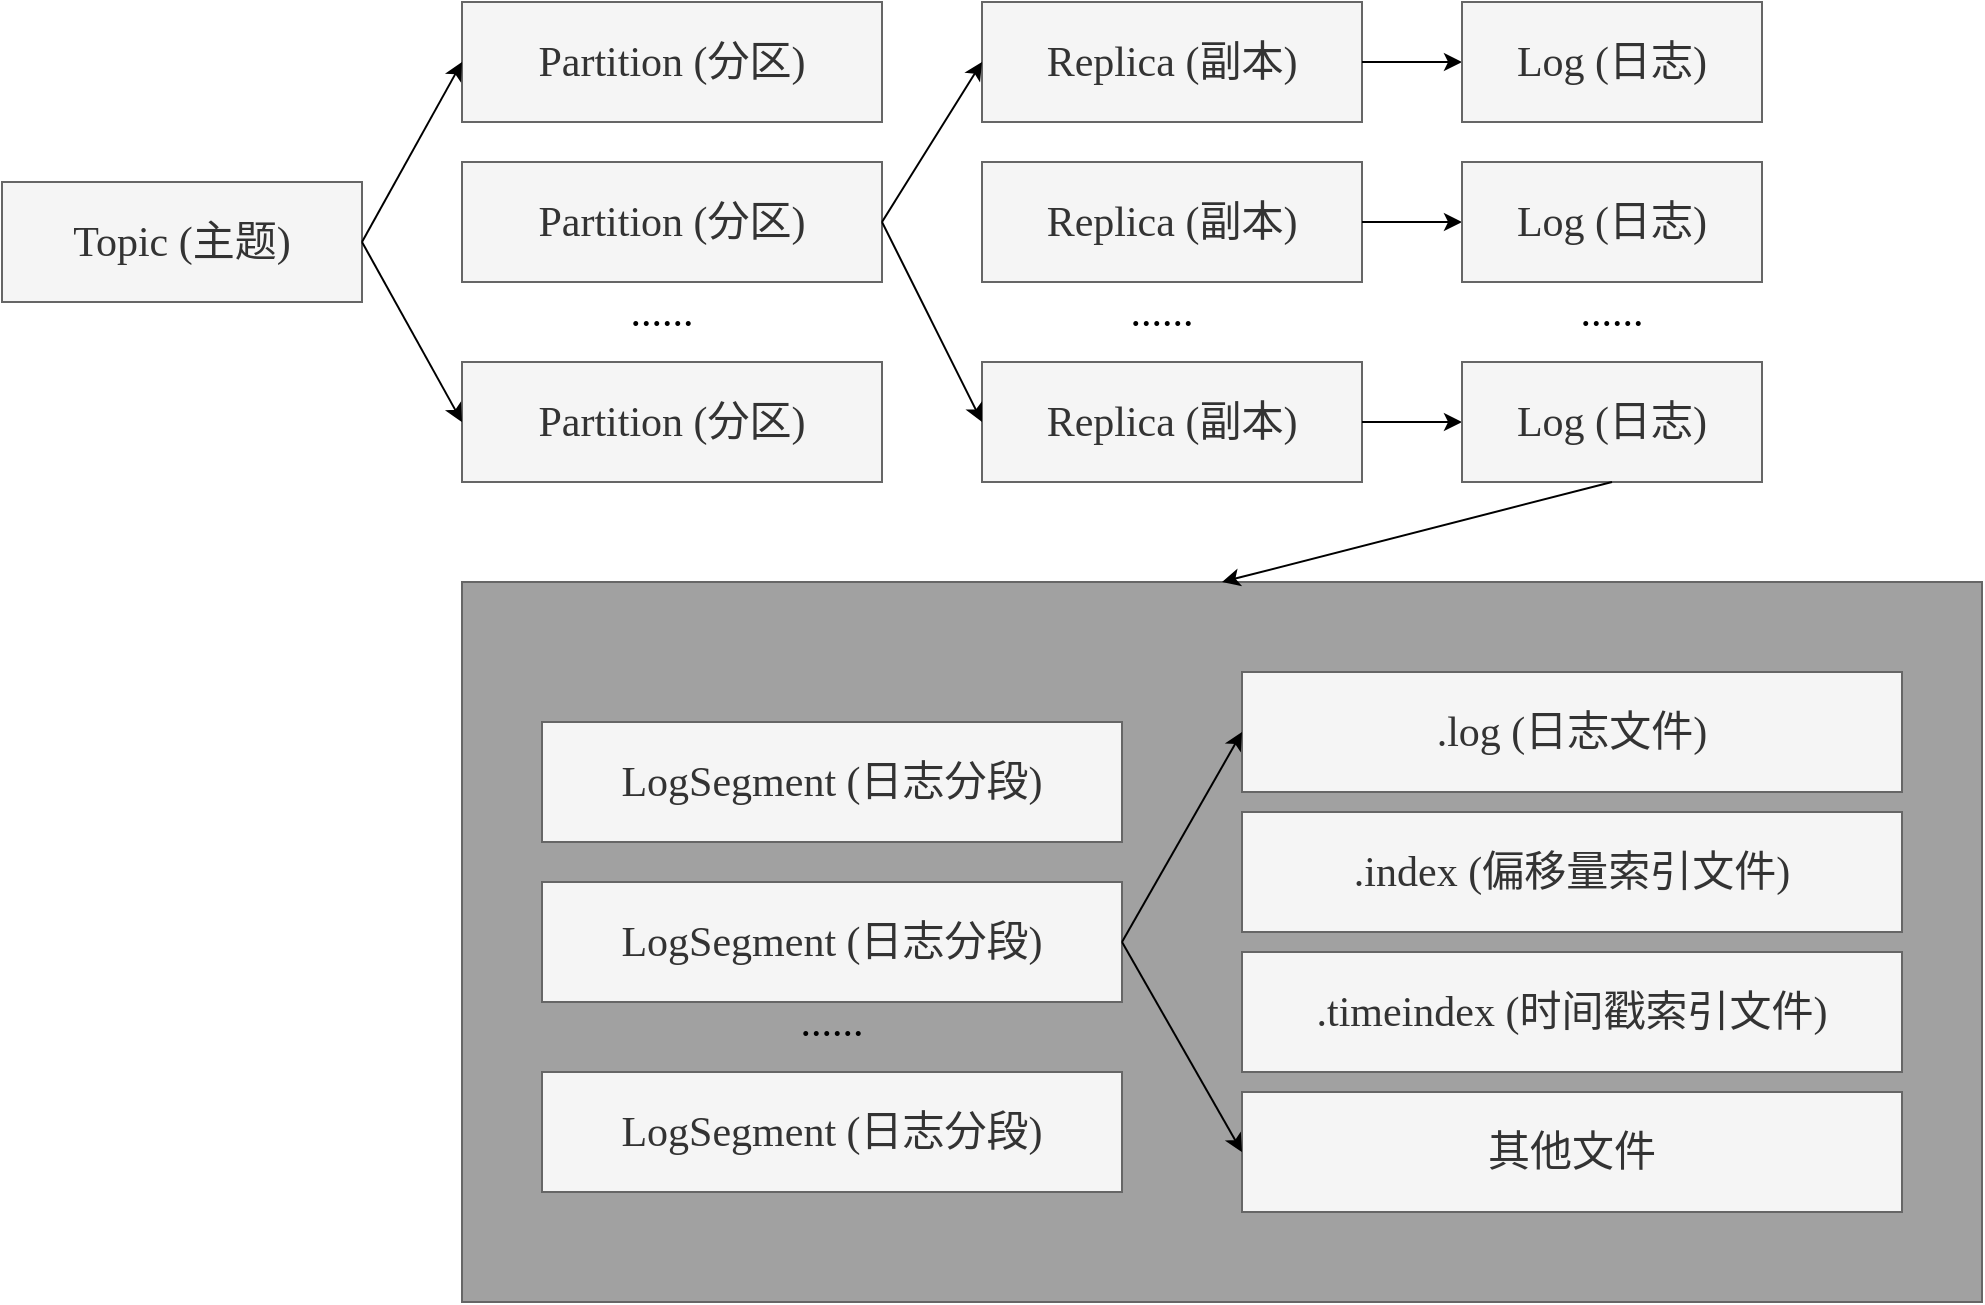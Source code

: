 <mxfile version="14.6.13" type="device"><diagram id="lFYnazPETv4EstHHM5aQ" name="第 1 页"><mxGraphModel dx="946" dy="597" grid="1" gridSize="10" guides="1" tooltips="1" connect="1" arrows="1" fold="1" page="1" pageScale="1" pageWidth="827" pageHeight="1169" math="0" shadow="0"><root><mxCell id="0"/><mxCell id="1" parent="0"/><mxCell id="DKX9pfjvhM-oK01GESbw-34" value="" style="rounded=0;whiteSpace=wrap;html=1;fontFamily=Comic Sans MS;fontSize=21;strokeColor=#666666;fontColor=#333333;fillColor=#A1A1A1;" vertex="1" parent="1"><mxGeometry x="260" y="380" width="760" height="360" as="geometry"/></mxCell><mxCell id="DKX9pfjvhM-oK01GESbw-1" value="Topic (主题)" style="rounded=0;whiteSpace=wrap;html=1;fillColor=#f5f5f5;strokeColor=#666666;fontColor=#333333;fontFamily=Comic Sans MS;fontSize=21;" vertex="1" parent="1"><mxGeometry x="30" y="180" width="180" height="60" as="geometry"/></mxCell><mxCell id="DKX9pfjvhM-oK01GESbw-3" value="Partition&amp;nbsp;(分区)" style="rounded=0;whiteSpace=wrap;html=1;fillColor=#f5f5f5;strokeColor=#666666;fontColor=#333333;fontFamily=Comic Sans MS;fontSize=21;" vertex="1" parent="1"><mxGeometry x="260" y="90" width="210" height="60" as="geometry"/></mxCell><mxCell id="DKX9pfjvhM-oK01GESbw-4" value="Replica (副本)" style="rounded=0;whiteSpace=wrap;html=1;fillColor=#f5f5f5;strokeColor=#666666;fontColor=#333333;fontFamily=Comic Sans MS;fontSize=21;" vertex="1" parent="1"><mxGeometry x="520" y="90" width="190" height="60" as="geometry"/></mxCell><mxCell id="DKX9pfjvhM-oK01GESbw-6" value="LogSegment (日志分段)" style="rounded=0;whiteSpace=wrap;html=1;fillColor=#f5f5f5;strokeColor=#666666;fontColor=#333333;fontFamily=Comic Sans MS;fontSize=21;" vertex="1" parent="1"><mxGeometry x="300" y="450" width="290" height="60" as="geometry"/></mxCell><mxCell id="DKX9pfjvhM-oK01GESbw-7" value="" style="endArrow=classic;html=1;fontFamily=Comic Sans MS;fontSize=21;entryX=0;entryY=0.5;entryDx=0;entryDy=0;exitX=1;exitY=0.5;exitDx=0;exitDy=0;" edge="1" parent="1" source="DKX9pfjvhM-oK01GESbw-1" target="DKX9pfjvhM-oK01GESbw-3"><mxGeometry width="50" height="50" relative="1" as="geometry"><mxPoint x="120" y="380" as="sourcePoint"/><mxPoint x="170" y="330" as="targetPoint"/></mxGeometry></mxCell><mxCell id="DKX9pfjvhM-oK01GESbw-8" value="Partition&amp;nbsp;(分区)" style="rounded=0;whiteSpace=wrap;html=1;fillColor=#f5f5f5;strokeColor=#666666;fontColor=#333333;fontFamily=Comic Sans MS;fontSize=21;" vertex="1" parent="1"><mxGeometry x="260" y="170" width="210" height="60" as="geometry"/></mxCell><mxCell id="DKX9pfjvhM-oK01GESbw-9" value="Partition&amp;nbsp;(分区)" style="rounded=0;whiteSpace=wrap;html=1;fillColor=#f5f5f5;strokeColor=#666666;fontColor=#333333;fontFamily=Comic Sans MS;fontSize=21;" vertex="1" parent="1"><mxGeometry x="260" y="270" width="210" height="60" as="geometry"/></mxCell><mxCell id="DKX9pfjvhM-oK01GESbw-10" value="" style="endArrow=classic;html=1;fontFamily=Comic Sans MS;fontSize=21;entryX=0;entryY=0.5;entryDx=0;entryDy=0;exitX=1;exitY=0.5;exitDx=0;exitDy=0;" edge="1" parent="1" source="DKX9pfjvhM-oK01GESbw-1" target="DKX9pfjvhM-oK01GESbw-9"><mxGeometry width="50" height="50" relative="1" as="geometry"><mxPoint x="220" y="220" as="sourcePoint"/><mxPoint x="270" y="130" as="targetPoint"/></mxGeometry></mxCell><mxCell id="DKX9pfjvhM-oK01GESbw-11" value="......" style="text;html=1;strokeColor=none;fillColor=none;align=center;verticalAlign=middle;whiteSpace=wrap;rounded=0;fontFamily=Comic Sans MS;fontSize=21;" vertex="1" parent="1"><mxGeometry x="340" y="235" width="40" height="20" as="geometry"/></mxCell><mxCell id="DKX9pfjvhM-oK01GESbw-12" value="" style="endArrow=classic;html=1;fontFamily=Comic Sans MS;fontSize=21;exitX=1;exitY=0.5;exitDx=0;exitDy=0;entryX=0;entryY=0.5;entryDx=0;entryDy=0;" edge="1" parent="1" source="DKX9pfjvhM-oK01GESbw-8" target="DKX9pfjvhM-oK01GESbw-4"><mxGeometry width="50" height="50" relative="1" as="geometry"><mxPoint x="530" y="300" as="sourcePoint"/><mxPoint x="580" y="250" as="targetPoint"/></mxGeometry></mxCell><mxCell id="DKX9pfjvhM-oK01GESbw-13" value="Replica (副本)" style="rounded=0;whiteSpace=wrap;html=1;fillColor=#f5f5f5;strokeColor=#666666;fontColor=#333333;fontFamily=Comic Sans MS;fontSize=21;" vertex="1" parent="1"><mxGeometry x="520" y="170" width="190" height="60" as="geometry"/></mxCell><mxCell id="DKX9pfjvhM-oK01GESbw-14" value="Replica (副本)" style="rounded=0;whiteSpace=wrap;html=1;fillColor=#f5f5f5;strokeColor=#666666;fontColor=#333333;fontFamily=Comic Sans MS;fontSize=21;" vertex="1" parent="1"><mxGeometry x="520" y="270" width="190" height="60" as="geometry"/></mxCell><mxCell id="DKX9pfjvhM-oK01GESbw-15" value="......" style="text;html=1;strokeColor=none;fillColor=none;align=center;verticalAlign=middle;whiteSpace=wrap;rounded=0;fontFamily=Comic Sans MS;fontSize=21;" vertex="1" parent="1"><mxGeometry x="590" y="235" width="40" height="20" as="geometry"/></mxCell><mxCell id="DKX9pfjvhM-oK01GESbw-16" value="" style="endArrow=classic;html=1;fontFamily=Comic Sans MS;fontSize=21;entryX=0;entryY=0.5;entryDx=0;entryDy=0;exitX=1;exitY=0.5;exitDx=0;exitDy=0;" edge="1" parent="1" source="DKX9pfjvhM-oK01GESbw-8" target="DKX9pfjvhM-oK01GESbw-14"><mxGeometry width="50" height="50" relative="1" as="geometry"><mxPoint x="330" y="410" as="sourcePoint"/><mxPoint x="380" y="360" as="targetPoint"/></mxGeometry></mxCell><mxCell id="DKX9pfjvhM-oK01GESbw-17" value="" style="endArrow=classic;html=1;fontFamily=Comic Sans MS;fontSize=21;exitX=1;exitY=0.5;exitDx=0;exitDy=0;" edge="1" parent="1" source="DKX9pfjvhM-oK01GESbw-14"><mxGeometry width="50" height="50" relative="1" as="geometry"><mxPoint x="510" y="440" as="sourcePoint"/><mxPoint x="760" y="300" as="targetPoint"/></mxGeometry></mxCell><mxCell id="DKX9pfjvhM-oK01GESbw-18" value="Log (日志)" style="rounded=0;whiteSpace=wrap;html=1;fillColor=#f5f5f5;strokeColor=#666666;fontColor=#333333;fontFamily=Comic Sans MS;fontSize=21;" vertex="1" parent="1"><mxGeometry x="760" y="270" width="150" height="60" as="geometry"/></mxCell><mxCell id="DKX9pfjvhM-oK01GESbw-19" value="" style="endArrow=classic;html=1;fontFamily=Comic Sans MS;fontSize=21;exitX=1;exitY=0.5;exitDx=0;exitDy=0;" edge="1" parent="1"><mxGeometry width="50" height="50" relative="1" as="geometry"><mxPoint x="710" y="200" as="sourcePoint"/><mxPoint x="760" y="200" as="targetPoint"/></mxGeometry></mxCell><mxCell id="DKX9pfjvhM-oK01GESbw-20" value="Log (日志)" style="rounded=0;whiteSpace=wrap;html=1;fillColor=#f5f5f5;strokeColor=#666666;fontColor=#333333;fontFamily=Comic Sans MS;fontSize=21;" vertex="1" parent="1"><mxGeometry x="760" y="170" width="150" height="60" as="geometry"/></mxCell><mxCell id="DKX9pfjvhM-oK01GESbw-21" value="" style="endArrow=classic;html=1;fontFamily=Comic Sans MS;fontSize=21;exitX=1;exitY=0.5;exitDx=0;exitDy=0;" edge="1" parent="1"><mxGeometry width="50" height="50" relative="1" as="geometry"><mxPoint x="710" y="120" as="sourcePoint"/><mxPoint x="760" y="120" as="targetPoint"/></mxGeometry></mxCell><mxCell id="DKX9pfjvhM-oK01GESbw-22" value="Log (日志)" style="rounded=0;whiteSpace=wrap;html=1;fillColor=#f5f5f5;strokeColor=#666666;fontColor=#333333;fontFamily=Comic Sans MS;fontSize=21;" vertex="1" parent="1"><mxGeometry x="760" y="90" width="150" height="60" as="geometry"/></mxCell><mxCell id="DKX9pfjvhM-oK01GESbw-23" value="......" style="text;html=1;strokeColor=none;fillColor=none;align=center;verticalAlign=middle;whiteSpace=wrap;rounded=0;fontFamily=Comic Sans MS;fontSize=21;" vertex="1" parent="1"><mxGeometry x="815" y="235" width="40" height="20" as="geometry"/></mxCell><mxCell id="DKX9pfjvhM-oK01GESbw-24" value="LogSegment (日志分段)" style="rounded=0;whiteSpace=wrap;html=1;fillColor=#f5f5f5;strokeColor=#666666;fontColor=#333333;fontFamily=Comic Sans MS;fontSize=21;" vertex="1" parent="1"><mxGeometry x="300" y="530" width="290" height="60" as="geometry"/></mxCell><mxCell id="DKX9pfjvhM-oK01GESbw-25" value="LogSegment (日志分段)" style="rounded=0;whiteSpace=wrap;html=1;fillColor=#f5f5f5;strokeColor=#666666;fontColor=#333333;fontFamily=Comic Sans MS;fontSize=21;" vertex="1" parent="1"><mxGeometry x="300" y="625" width="290" height="60" as="geometry"/></mxCell><mxCell id="DKX9pfjvhM-oK01GESbw-26" value="......" style="text;html=1;strokeColor=none;fillColor=none;align=center;verticalAlign=middle;whiteSpace=wrap;rounded=0;fontFamily=Comic Sans MS;fontSize=21;" vertex="1" parent="1"><mxGeometry x="425" y="590" width="40" height="20" as="geometry"/></mxCell><mxCell id="DKX9pfjvhM-oK01GESbw-28" value=".log (日志文件)" style="rounded=0;whiteSpace=wrap;html=1;fillColor=#f5f5f5;strokeColor=#666666;fontColor=#333333;fontFamily=Comic Sans MS;fontSize=21;" vertex="1" parent="1"><mxGeometry x="650" y="425" width="330" height="60" as="geometry"/></mxCell><mxCell id="DKX9pfjvhM-oK01GESbw-29" value=".index (偏移量索引文件)" style="rounded=0;whiteSpace=wrap;html=1;fillColor=#f5f5f5;strokeColor=#666666;fontColor=#333333;fontFamily=Comic Sans MS;fontSize=21;" vertex="1" parent="1"><mxGeometry x="650" y="495" width="330" height="60" as="geometry"/></mxCell><mxCell id="DKX9pfjvhM-oK01GESbw-30" value=".timeindex (时间戳索引文件)" style="rounded=0;whiteSpace=wrap;html=1;fillColor=#f5f5f5;strokeColor=#666666;fontColor=#333333;fontFamily=Comic Sans MS;fontSize=21;" vertex="1" parent="1"><mxGeometry x="650" y="565" width="330" height="60" as="geometry"/></mxCell><mxCell id="DKX9pfjvhM-oK01GESbw-31" value="其他文件" style="rounded=0;whiteSpace=wrap;html=1;fillColor=#f5f5f5;strokeColor=#666666;fontColor=#333333;fontFamily=Comic Sans MS;fontSize=21;" vertex="1" parent="1"><mxGeometry x="650" y="635" width="330" height="60" as="geometry"/></mxCell><mxCell id="DKX9pfjvhM-oK01GESbw-32" value="" style="endArrow=classic;html=1;fontFamily=Comic Sans MS;fontSize=21;entryX=0;entryY=0.5;entryDx=0;entryDy=0;exitX=1;exitY=0.5;exitDx=0;exitDy=0;" edge="1" parent="1" source="DKX9pfjvhM-oK01GESbw-24" target="DKX9pfjvhM-oK01GESbw-28"><mxGeometry width="50" height="50" relative="1" as="geometry"><mxPoint x="580" y="600" as="sourcePoint"/><mxPoint x="630" y="550" as="targetPoint"/></mxGeometry></mxCell><mxCell id="DKX9pfjvhM-oK01GESbw-33" value="" style="endArrow=classic;html=1;fontFamily=Comic Sans MS;fontSize=21;entryX=0;entryY=0.5;entryDx=0;entryDy=0;exitX=1;exitY=0.5;exitDx=0;exitDy=0;" edge="1" parent="1" source="DKX9pfjvhM-oK01GESbw-24" target="DKX9pfjvhM-oK01GESbw-31"><mxGeometry width="50" height="50" relative="1" as="geometry"><mxPoint x="160" y="700" as="sourcePoint"/><mxPoint x="210" y="650" as="targetPoint"/></mxGeometry></mxCell><mxCell id="DKX9pfjvhM-oK01GESbw-35" value="" style="endArrow=classic;html=1;fontFamily=Comic Sans MS;fontSize=21;exitX=0.5;exitY=1;exitDx=0;exitDy=0;entryX=0.5;entryY=0;entryDx=0;entryDy=0;" edge="1" parent="1" source="DKX9pfjvhM-oK01GESbw-18" target="DKX9pfjvhM-oK01GESbw-34"><mxGeometry width="50" height="50" relative="1" as="geometry"><mxPoint x="560" y="400" as="sourcePoint"/><mxPoint x="610" y="350" as="targetPoint"/></mxGeometry></mxCell></root></mxGraphModel></diagram></mxfile>
